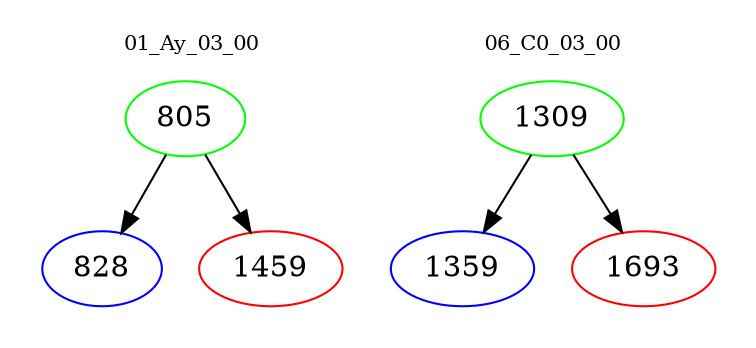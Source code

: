 digraph{
subgraph cluster_0 {
color = white
label = "01_Ay_03_00";
fontsize=10;
T0_805 [label="805", color="green"]
T0_805 -> T0_828 [color="black"]
T0_828 [label="828", color="blue"]
T0_805 -> T0_1459 [color="black"]
T0_1459 [label="1459", color="red"]
}
subgraph cluster_1 {
color = white
label = "06_C0_03_00";
fontsize=10;
T1_1309 [label="1309", color="green"]
T1_1309 -> T1_1359 [color="black"]
T1_1359 [label="1359", color="blue"]
T1_1309 -> T1_1693 [color="black"]
T1_1693 [label="1693", color="red"]
}
}
